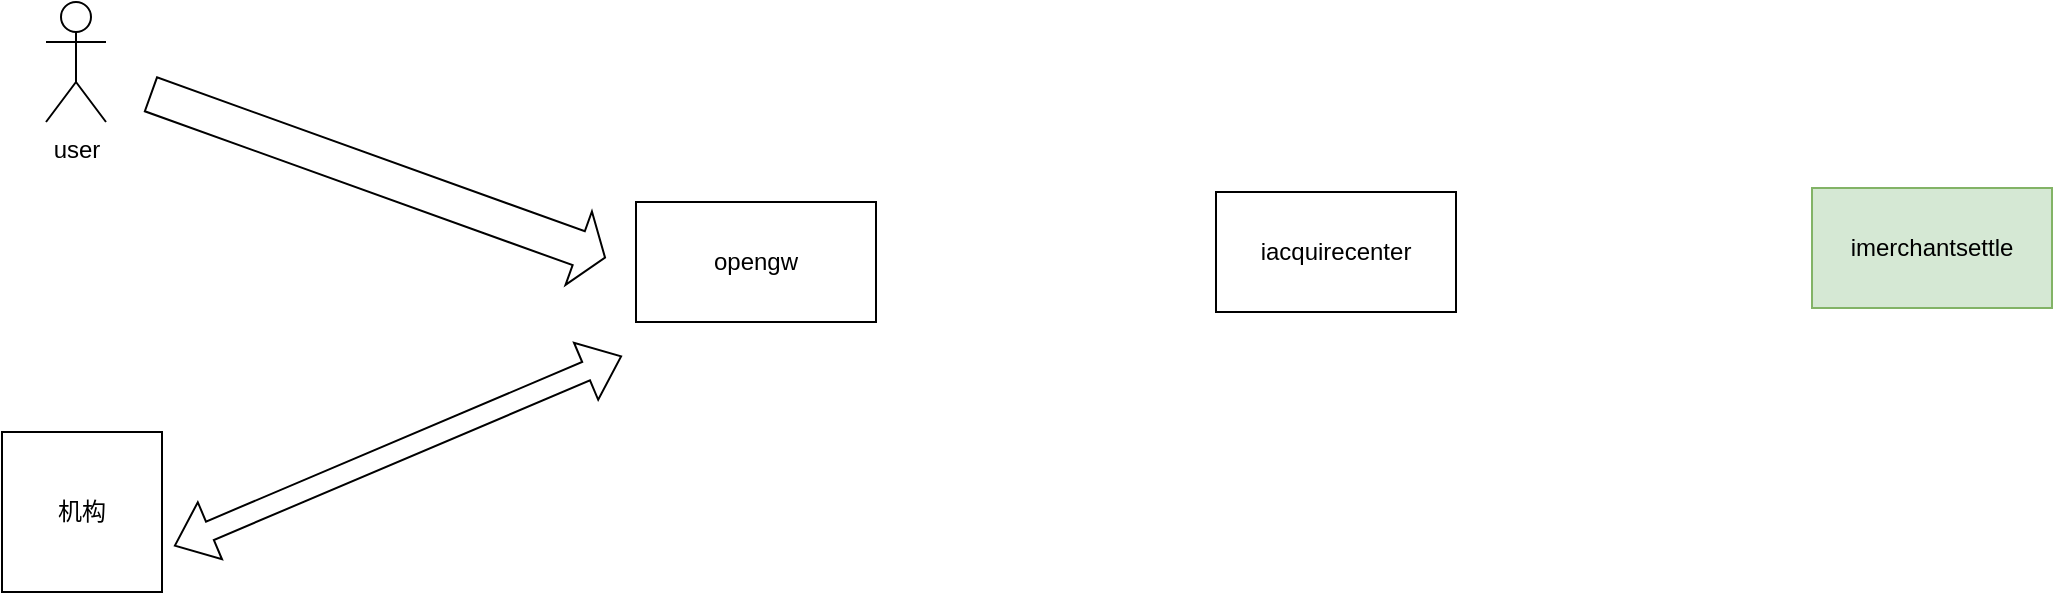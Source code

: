 <mxfile border="50" scale="3" compressed="false" locked="false" version="24.8.4">
  <diagram name="Blank" id="YmL12bMKpDGza6XwsDPr">
    <mxGraphModel dx="2474" dy="1433" grid="0" gridSize="10" guides="1" tooltips="1" connect="1" arrows="1" fold="1" page="0" pageScale="1" pageWidth="827" pageHeight="1169" background="none" math="1" shadow="0">
      <root>
        <mxCell id="X5NqExCQtvZxIxQ7pmgY-0" />
        <mxCell id="1" parent="X5NqExCQtvZxIxQ7pmgY-0" />
        <mxCell id="rWwdKjK6RKu9V2PEmX4Z-2" value="imerchantsettle" style="rounded=0;whiteSpace=wrap;html=1;fillColor=#d5e8d4;strokeColor=#82b366;" vertex="1" parent="1">
          <mxGeometry x="745" y="36" width="120" height="60" as="geometry" />
        </mxCell>
        <mxCell id="rWwdKjK6RKu9V2PEmX4Z-3" value="user" style="shape=umlActor;verticalLabelPosition=bottom;verticalAlign=top;html=1;outlineConnect=0;" vertex="1" parent="1">
          <mxGeometry x="-138" y="-57" width="30" height="60" as="geometry" />
        </mxCell>
        <mxCell id="rWwdKjK6RKu9V2PEmX4Z-8" value="opengw" style="rounded=0;whiteSpace=wrap;html=1;" vertex="1" parent="1">
          <mxGeometry x="157" y="43" width="120" height="60" as="geometry" />
        </mxCell>
        <mxCell id="rWwdKjK6RKu9V2PEmX4Z-9" value="" style="shape=flexArrow;endArrow=classic;html=1;rounded=0;width=18;endSize=4.33;" edge="1" parent="1">
          <mxGeometry width="50" height="50" relative="1" as="geometry">
            <mxPoint x="-86" y="-11" as="sourcePoint" />
            <mxPoint x="142" y="71" as="targetPoint" />
          </mxGeometry>
        </mxCell>
        <mxCell id="rWwdKjK6RKu9V2PEmX4Z-10" value="机构" style="whiteSpace=wrap;html=1;aspect=fixed;" vertex="1" parent="1">
          <mxGeometry x="-160" y="158" width="80" height="80" as="geometry" />
        </mxCell>
        <mxCell id="rWwdKjK6RKu9V2PEmX4Z-12" value="iacquirecenter" style="rounded=0;whiteSpace=wrap;html=1;" vertex="1" parent="1">
          <mxGeometry x="447" y="38" width="120" height="60" as="geometry" />
        </mxCell>
        <mxCell id="rWwdKjK6RKu9V2PEmX4Z-14" value="" style="shape=flexArrow;endArrow=classic;startArrow=classic;html=1;rounded=0;" edge="1" parent="1">
          <mxGeometry width="100" height="100" relative="1" as="geometry">
            <mxPoint x="-74" y="215" as="sourcePoint" />
            <mxPoint x="150" y="120" as="targetPoint" />
          </mxGeometry>
        </mxCell>
      </root>
    </mxGraphModel>
  </diagram>
</mxfile>
